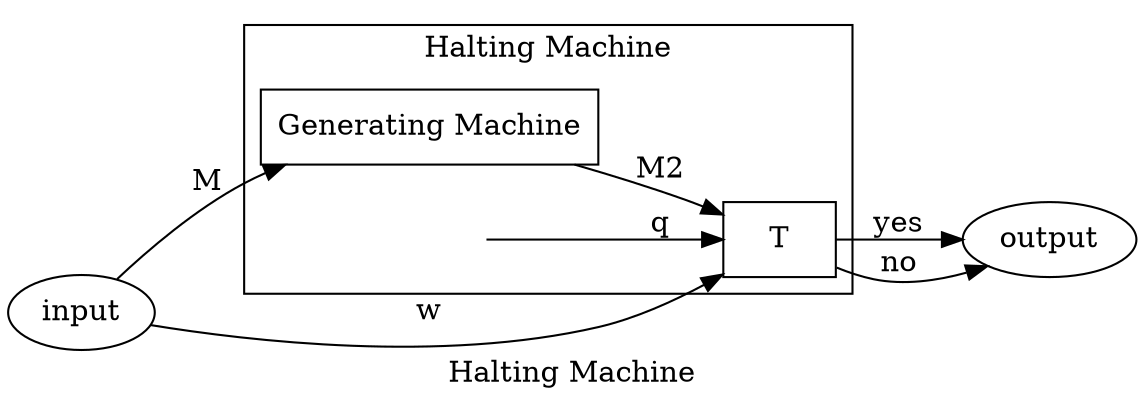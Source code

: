 digraph G {
        rankdir=LR;
        #splines=false;
        label="Halting Machine";
        
	subgraph cluster {
		label = "Halting Machine";
                m1 [label="Generating Machine", shape=box];
                T [shape=box];
                q [shape=none, style=invisible];
                
                m1 -> T[label="M2"]
                q -> T[label="q"];
	}

	input -> m1[label="M"];
	input -> T[label="w", splines=ortho];
	T -> output[label="yes"];
	T -> output[label="no"];
}

digraph "M2" {
        rankdir=LR;
        label="M2";
        
        M->q[label="halts"];
}